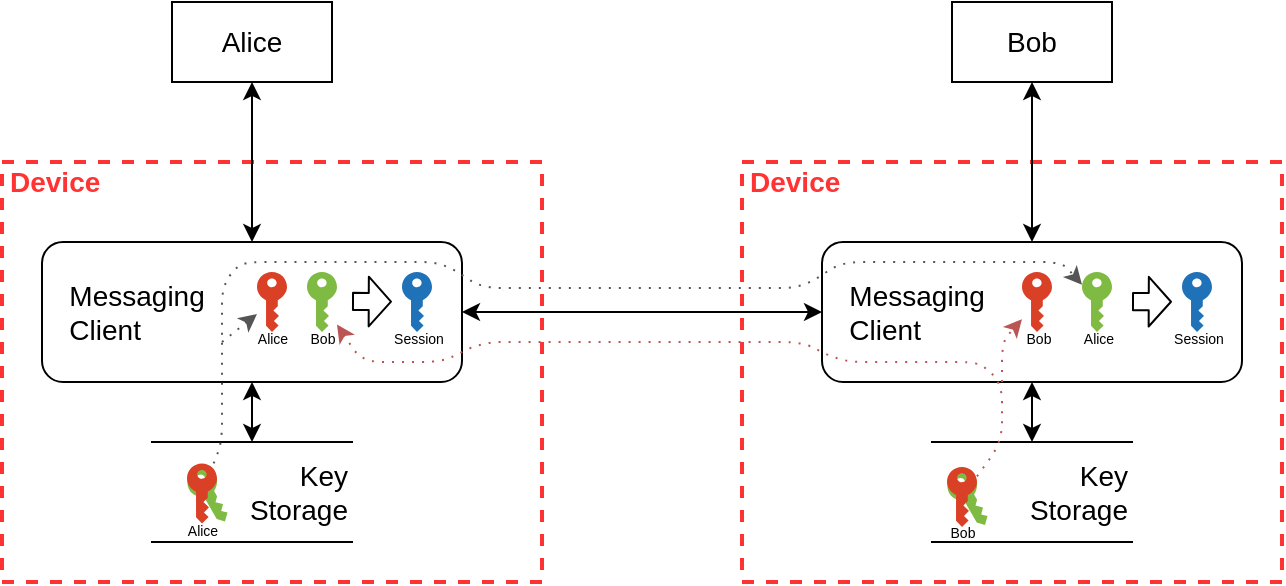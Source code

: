 <mxfile version="13.10.0" type="device"><diagram id="9IWmdSMfJTpE5Gw8eWRQ" name="Page-1"><mxGraphModel dx="441" dy="400" grid="1" gridSize="10" guides="1" tooltips="1" connect="1" arrows="1" fold="1" page="1" pageScale="1" pageWidth="850" pageHeight="1100" math="0" shadow="0"><root><mxCell id="0"/><mxCell id="1" value="Base - device" style="" parent="0"/><mxCell id="-6cK541-lj1HmDHp6ybE-33" value="&lt;font style=&quot;font-size: 14px&quot;&gt;Device&lt;/font&gt;" style="html=1;fontColor=#FF3333;fontStyle=1;align=left;verticalAlign=top;spacing=0;labelBorderColor=none;fillColor=none;dashed=1;strokeWidth=2;strokeColor=#FF3333;spacingLeft=4;spacingTop=-3;" parent="1" vertex="1"><mxGeometry x="470" y="120" width="270" height="210" as="geometry"/></mxCell><mxCell id="WU7GWfCi_3GzVYFVgM7I-1" value="&lt;font style=&quot;font-size: 14px&quot;&gt;Device&lt;/font&gt;" style="html=1;fontColor=#FF3333;fontStyle=1;align=left;verticalAlign=top;spacing=0;labelBorderColor=none;fillColor=none;dashed=1;strokeWidth=2;strokeColor=#FF3333;spacingLeft=4;spacingTop=-3;" parent="1" vertex="1"><mxGeometry x="100" y="120" width="270" height="210" as="geometry"/></mxCell><mxCell id="-6cK541-lj1HmDHp6ybE-15" value="&lt;blockquote style=&quot;margin: 0 0 0 40px ; border: none ; padding: 0px&quot;&gt;&lt;/blockquote&gt;&lt;span style=&quot;font-size: 14px&quot;&gt;Key&lt;/span&gt;&lt;br&gt;&lt;font style=&quot;font-size: 14px&quot;&gt;Storage&lt;/font&gt;" style="shape=partialRectangle;whiteSpace=wrap;html=1;left=0;right=0;fillColor=none;align=right;" parent="1" vertex="1"><mxGeometry x="175" y="260" width="100" height="50" as="geometry"/></mxCell><mxCell id="rx-pIHJR_-xb5jepBgxt-20" value="&lt;span style=&quot;font-size: 14px&quot;&gt;Alice&lt;/span&gt;" style="rounded=0;whiteSpace=wrap;html=1;" parent="1" vertex="1"><mxGeometry x="185" y="40" width="80" height="40" as="geometry"/></mxCell><mxCell id="rx-pIHJR_-xb5jepBgxt-44" value="" style="endArrow=classic;startArrow=classic;html=1;fontColor=#FF3333;entryX=0.5;entryY=1;entryDx=0;entryDy=0;exitX=0.5;exitY=0;exitDx=0;exitDy=0;" parent="1" source="I14JQnqc5djPPpYl-Pe8-3" target="rx-pIHJR_-xb5jepBgxt-20" edge="1"><mxGeometry width="50" height="50" relative="1" as="geometry"><mxPoint x="260" y="285" as="sourcePoint"/><mxPoint x="110" y="247.5" as="targetPoint"/></mxGeometry></mxCell><mxCell id="I14JQnqc5djPPpYl-Pe8-3" value="&lt;font style=&quot;font-size: 14px&quot;&gt;&amp;nbsp; &amp;nbsp;Messaging&lt;br&gt;&lt;/font&gt;&lt;font style=&quot;font-size: 14px&quot;&gt;&amp;nbsp; &amp;nbsp;Client&lt;/font&gt;" style="rounded=1;whiteSpace=wrap;html=1;align=left;" parent="1" vertex="1"><mxGeometry x="120" y="160" width="210" height="70" as="geometry"/></mxCell><mxCell id="-6cK541-lj1HmDHp6ybE-4" value="&lt;font style=&quot;font-size: 14px&quot;&gt;Bob&lt;/font&gt;" style="rounded=0;whiteSpace=wrap;html=1;" parent="1" vertex="1"><mxGeometry x="575" y="40" width="80" height="40" as="geometry"/></mxCell><mxCell id="-6cK541-lj1HmDHp6ybE-5" value="" style="endArrow=classic;startArrow=classic;html=1;fontColor=#FF3333;entryX=0.5;entryY=1;entryDx=0;entryDy=0;exitX=0.5;exitY=0;exitDx=0;exitDy=0;" parent="1" source="-6cK541-lj1HmDHp6ybE-35" target="-6cK541-lj1HmDHp6ybE-4" edge="1"><mxGeometry width="50" height="50" relative="1" as="geometry"><mxPoint x="630" y="190" as="sourcePoint"/><mxPoint x="430" y="257.5" as="targetPoint"/></mxGeometry></mxCell><mxCell id="-6cK541-lj1HmDHp6ybE-7" value="" style="endArrow=classic;startArrow=classic;html=1;fontColor=#FF3333;entryX=0;entryY=0.5;entryDx=0;entryDy=0;exitX=1;exitY=0.5;exitDx=0;exitDy=0;strokeWidth=1;fillColor=#1ba1e2;" parent="1" source="I14JQnqc5djPPpYl-Pe8-3" target="-6cK541-lj1HmDHp6ybE-35" edge="1"><mxGeometry width="50" height="50" relative="1" as="geometry"><mxPoint x="370.0" y="189.66" as="sourcePoint"/><mxPoint x="510.0" y="190" as="targetPoint"/></mxGeometry></mxCell><mxCell id="-6cK541-lj1HmDHp6ybE-23" value="&lt;font&gt;&lt;span style=&quot;font-size: 7px&quot;&gt;Session&lt;/span&gt;&lt;br&gt;&lt;/font&gt;" style="pointerEvents=1;shadow=0;dashed=0;html=1;strokeColor=none;labelPosition=center;verticalLabelPosition=bottom;verticalAlign=top;outlineConnect=0;align=center;shape=mxgraph.office.security.key_permissions;fillColor=#2072B8;fontSize=12;spacing=0;spacingTop=-10;" parent="1" vertex="1"><mxGeometry x="300.0" y="175" width="15" height="30" as="geometry"/></mxCell><mxCell id="-6cK541-lj1HmDHp6ybE-24" value="" style="endArrow=classic;startArrow=classic;html=1;fontColor=#FF3333;exitX=0.5;exitY=1;exitDx=0;exitDy=0;entryX=0.5;entryY=0;entryDx=0;entryDy=0;" parent="1" source="I14JQnqc5djPPpYl-Pe8-3" target="-6cK541-lj1HmDHp6ybE-15" edge="1"><mxGeometry width="50" height="50" relative="1" as="geometry"><mxPoint x="200" y="200" as="sourcePoint"/><mxPoint x="120" y="200" as="targetPoint"/></mxGeometry></mxCell><mxCell id="-6cK541-lj1HmDHp6ybE-34" value="&lt;blockquote style=&quot;margin: 0 0 0 40px ; border: none ; padding: 0px&quot;&gt;&lt;/blockquote&gt;&lt;span style=&quot;font-size: 14px&quot;&gt;Key&lt;/span&gt;&lt;br&gt;&lt;font style=&quot;font-size: 14px&quot;&gt;Storage&lt;/font&gt;" style="shape=partialRectangle;whiteSpace=wrap;html=1;left=0;right=0;fillColor=none;align=right;" parent="1" vertex="1"><mxGeometry x="565" y="260" width="100" height="50" as="geometry"/></mxCell><mxCell id="-6cK541-lj1HmDHp6ybE-35" value="&lt;font style=&quot;font-size: 14px&quot;&gt;&amp;nbsp; &amp;nbsp;Messaging&lt;br&gt;&lt;/font&gt;&lt;font style=&quot;font-size: 14px&quot;&gt;&amp;nbsp; &amp;nbsp;Client&lt;/font&gt;" style="rounded=1;whiteSpace=wrap;html=1;align=left;" parent="1" vertex="1"><mxGeometry x="510" y="160" width="210" height="70" as="geometry"/></mxCell><mxCell id="-6cK541-lj1HmDHp6ybE-40" value="" style="endArrow=classic;startArrow=classic;html=1;fontColor=#FF3333;exitX=0.5;exitY=1;exitDx=0;exitDy=0;entryX=0.5;entryY=0;entryDx=0;entryDy=0;" parent="1" source="-6cK541-lj1HmDHp6ybE-35" target="-6cK541-lj1HmDHp6ybE-34" edge="1"><mxGeometry width="50" height="50" relative="1" as="geometry"><mxPoint x="530" y="200" as="sourcePoint"/><mxPoint x="450" y="200" as="targetPoint"/></mxGeometry></mxCell><mxCell id="Ne911svvvwrIwkVzX2rE-1" value="" style="group" parent="1" vertex="1" connectable="0"><mxGeometry x="190.005" y="270.0" width="27.99" height="33.481" as="geometry"/></mxCell><mxCell id="Ne911svvvwrIwkVzX2rE-2" value="&lt;span style=&quot;font-size: 7px&quot;&gt;&amp;nbsp;&lt;/span&gt;" style="pointerEvents=1;shadow=0;dashed=0;html=1;strokeColor=none;labelPosition=center;verticalLabelPosition=bottom;verticalAlign=top;outlineConnect=0;align=center;shape=mxgraph.office.security.key_permissions;fillColor=#7FBA42;horizontal=1;spacing=0;spacingTop=-10;rotation=330;" parent="Ne911svvvwrIwkVzX2rE-1" vertex="1"><mxGeometry x="6.495" y="1.74" width="15" height="30" as="geometry"/></mxCell><mxCell id="Ne911svvvwrIwkVzX2rE-3" value="&lt;span style=&quot;font-size: 7px&quot;&gt;Alice&lt;br&gt;&lt;/span&gt;" style="pointerEvents=1;shadow=0;dashed=0;html=1;strokeColor=none;labelPosition=center;verticalLabelPosition=bottom;verticalAlign=top;outlineConnect=0;align=center;shape=mxgraph.office.security.key_permissions;fillColor=#DA4026;spacing=0;spacingTop=-10;rotation=0;" parent="Ne911svvvwrIwkVzX2rE-1" vertex="1"><mxGeometry x="2.495" y="0.74" width="15" height="30" as="geometry"/></mxCell><mxCell id="Ne911svvvwrIwkVzX2rE-4" value="" style="group" parent="1" vertex="1" connectable="0"><mxGeometry x="570.005" y="271.74" width="27.99" height="33.481" as="geometry"/></mxCell><mxCell id="Ne911svvvwrIwkVzX2rE-5" value="&lt;span style=&quot;font-size: 7px&quot;&gt;&amp;nbsp;&lt;/span&gt;" style="pointerEvents=1;shadow=0;dashed=0;html=1;strokeColor=none;labelPosition=center;verticalLabelPosition=bottom;verticalAlign=top;outlineConnect=0;align=center;shape=mxgraph.office.security.key_permissions;fillColor=#7FBA42;horizontal=1;spacing=0;spacingTop=-10;rotation=330;" parent="Ne911svvvwrIwkVzX2rE-4" vertex="1"><mxGeometry x="6.495" y="1.74" width="15" height="30" as="geometry"/></mxCell><mxCell id="Ne911svvvwrIwkVzX2rE-6" value="&lt;span style=&quot;font-size: 7px&quot;&gt;Bob&lt;br&gt;&lt;/span&gt;" style="pointerEvents=1;shadow=0;dashed=0;html=1;strokeColor=none;labelPosition=center;verticalLabelPosition=bottom;verticalAlign=top;outlineConnect=0;align=center;shape=mxgraph.office.security.key_permissions;fillColor=#DA4026;spacing=0;spacingTop=-10;rotation=0;" parent="Ne911svvvwrIwkVzX2rE-4" vertex="1"><mxGeometry x="2.495" y="0.74" width="15" height="30" as="geometry"/></mxCell><mxCell id="Ne911svvvwrIwkVzX2rE-7" value="&lt;font style=&quot;font-size: 7px&quot;&gt;Alice&lt;/font&gt;" style="pointerEvents=1;shadow=0;dashed=0;html=1;strokeColor=none;labelPosition=center;verticalLabelPosition=bottom;verticalAlign=top;outlineConnect=0;align=center;shape=mxgraph.office.security.key_permissions;fillColor=#DA4026;spacing=0;spacingTop=-10;" parent="1" vertex="1"><mxGeometry x="227.5" y="175" width="15" height="30" as="geometry"/></mxCell><mxCell id="Ne911svvvwrIwkVzX2rE-8" value="&lt;font style=&quot;font-size: 7px&quot;&gt;Bob&lt;/font&gt;" style="pointerEvents=1;shadow=0;dashed=0;html=1;strokeColor=none;labelPosition=center;verticalLabelPosition=bottom;verticalAlign=top;outlineConnect=0;align=center;shape=mxgraph.office.security.key_permissions;fillColor=#7FBA42;horizontal=1;spacing=0;spacingTop=-10;" parent="1" vertex="1"><mxGeometry x="252.5" y="175" width="15" height="30" as="geometry"/></mxCell><mxCell id="Ne911svvvwrIwkVzX2rE-9" value="" style="shape=flexArrow;endArrow=classic;html=1;width=8.605;endSize=3.375;endWidth=15.236;" parent="1" edge="1"><mxGeometry width="50" height="50" relative="1" as="geometry"><mxPoint x="275.0" y="189.71" as="sourcePoint"/><mxPoint x="295.0" y="189.79" as="targetPoint"/></mxGeometry></mxCell><mxCell id="Ne911svvvwrIwkVzX2rE-10" value="&lt;font&gt;&lt;span style=&quot;font-size: 7px&quot;&gt;Session&lt;/span&gt;&lt;br&gt;&lt;/font&gt;" style="pointerEvents=1;shadow=0;dashed=0;html=1;strokeColor=none;labelPosition=center;verticalLabelPosition=bottom;verticalAlign=top;outlineConnect=0;align=center;shape=mxgraph.office.security.key_permissions;fillColor=#2072B8;fontSize=12;spacing=0;spacingTop=-10;" parent="1" vertex="1"><mxGeometry x="690.0" y="175" width="15" height="30" as="geometry"/></mxCell><mxCell id="Ne911svvvwrIwkVzX2rE-11" value="&lt;span style=&quot;font-size: 7px&quot;&gt;Bob&lt;/span&gt;" style="pointerEvents=1;shadow=0;dashed=0;html=1;strokeColor=none;labelPosition=center;verticalLabelPosition=bottom;verticalAlign=top;outlineConnect=0;align=center;shape=mxgraph.office.security.key_permissions;fillColor=#DA4026;spacing=0;spacingTop=-10;" parent="1" vertex="1"><mxGeometry x="610" y="175" width="15" height="30" as="geometry"/></mxCell><mxCell id="Ne911svvvwrIwkVzX2rE-12" value="&lt;font style=&quot;font-size: 7px&quot;&gt;Alice&lt;/font&gt;" style="pointerEvents=1;shadow=0;dashed=0;html=1;strokeColor=none;labelPosition=center;verticalLabelPosition=bottom;verticalAlign=top;outlineConnect=0;align=center;shape=mxgraph.office.security.key_permissions;fillColor=#7FBA42;horizontal=1;spacing=0;spacingTop=-10;" parent="1" vertex="1"><mxGeometry x="640" y="175" width="15" height="30" as="geometry"/></mxCell><mxCell id="Ne911svvvwrIwkVzX2rE-13" value="" style="shape=flexArrow;endArrow=classic;html=1;width=8.605;endSize=3.375;endWidth=15.236;" parent="1" edge="1"><mxGeometry width="50" height="50" relative="1" as="geometry"><mxPoint x="665.0" y="189.8" as="sourcePoint"/><mxPoint x="685.0" y="189.88" as="targetPoint"/></mxGeometry></mxCell><mxCell id="Ne911svvvwrIwkVzX2rE-14" value="" style="endArrow=classic;html=1;strokeWidth=1;dashed=1;dashPattern=1 4;strokeColor=#BB5555;" parent="1" source="Ne911svvvwrIwkVzX2rE-6" target="Ne911svvvwrIwkVzX2rE-8" edge="1"><mxGeometry width="50" height="50" relative="1" as="geometry"><mxPoint x="360" y="300" as="sourcePoint"/><mxPoint x="410" y="250" as="targetPoint"/><Array as="points"><mxPoint x="600" y="260"/><mxPoint x="600" y="230"/><mxPoint x="588" y="220"/><mxPoint x="520" y="220"/><mxPoint x="500" y="210"/><mxPoint x="340" y="210"/><mxPoint x="320" y="220"/><mxPoint x="280" y="220"/></Array></mxGeometry></mxCell><mxCell id="Ne911svvvwrIwkVzX2rE-15" value="" style="endArrow=classic;html=1;dashed=1;dashPattern=1 4;strokeColor=#555555;strokeWidth=1;" parent="1" source="Ne911svvvwrIwkVzX2rE-3" target="Ne911svvvwrIwkVzX2rE-12" edge="1"><mxGeometry width="50" height="50" relative="1" as="geometry"><mxPoint x="390" y="310" as="sourcePoint"/><mxPoint x="440" y="260" as="targetPoint"/><Array as="points"><mxPoint x="210" y="260"/><mxPoint x="210" y="181"/><mxPoint x="220" y="170"/><mxPoint x="320" y="170"/><mxPoint x="340" y="183"/><mxPoint x="500" y="183"/><mxPoint x="520" y="170"/><mxPoint x="630" y="170"/></Array></mxGeometry></mxCell><mxCell id="jT0gm5gPqMcHW7g_C5Gt-1" value="" style="endArrow=classic;html=1;dashed=1;dashPattern=1 4;strokeColor=#BB5555;" edge="1" parent="1" target="Ne911svvvwrIwkVzX2rE-11"><mxGeometry width="50" height="50" relative="1" as="geometry"><mxPoint x="600" y="230" as="sourcePoint"/><mxPoint x="550" y="253.48" as="targetPoint"/><Array as="points"><mxPoint x="600" y="210"/></Array></mxGeometry></mxCell><mxCell id="jT0gm5gPqMcHW7g_C5Gt-3" value="" style="endArrow=classic;html=1;dashed=1;dashPattern=1 4;strokeColor=#555555;" edge="1" parent="1" target="Ne911svvvwrIwkVzX2rE-7"><mxGeometry width="50" height="50" relative="1" as="geometry"><mxPoint x="210" y="210" as="sourcePoint"/><mxPoint x="370" y="240" as="targetPoint"/><Array as="points"><mxPoint x="210" y="210"/></Array></mxGeometry></mxCell></root></mxGraphModel></diagram></mxfile>
